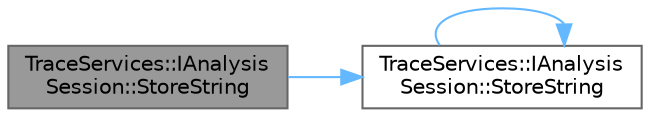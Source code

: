 digraph "TraceServices::IAnalysisSession::StoreString"
{
 // INTERACTIVE_SVG=YES
 // LATEX_PDF_SIZE
  bgcolor="transparent";
  edge [fontname=Helvetica,fontsize=10,labelfontname=Helvetica,labelfontsize=10];
  node [fontname=Helvetica,fontsize=10,shape=box,height=0.2,width=0.4];
  rankdir="LR";
  Node1 [id="Node000001",label="TraceServices::IAnalysis\lSession::StoreString",height=0.2,width=0.4,color="gray40", fillcolor="grey60", style="filled", fontcolor="black",tooltip=" "];
  Node1 -> Node2 [id="edge1_Node000001_Node000002",color="steelblue1",style="solid",tooltip=" "];
  Node2 [id="Node000002",label="TraceServices::IAnalysis\lSession::StoreString",height=0.2,width=0.4,color="grey40", fillcolor="white", style="filled",URL="$d4/dc7/classTraceServices_1_1IAnalysisSession.html#ac4002868a8dcae28c37d72758845f489",tooltip=" "];
  Node2 -> Node2 [id="edge2_Node000002_Node000002",color="steelblue1",style="solid",tooltip=" "];
}
